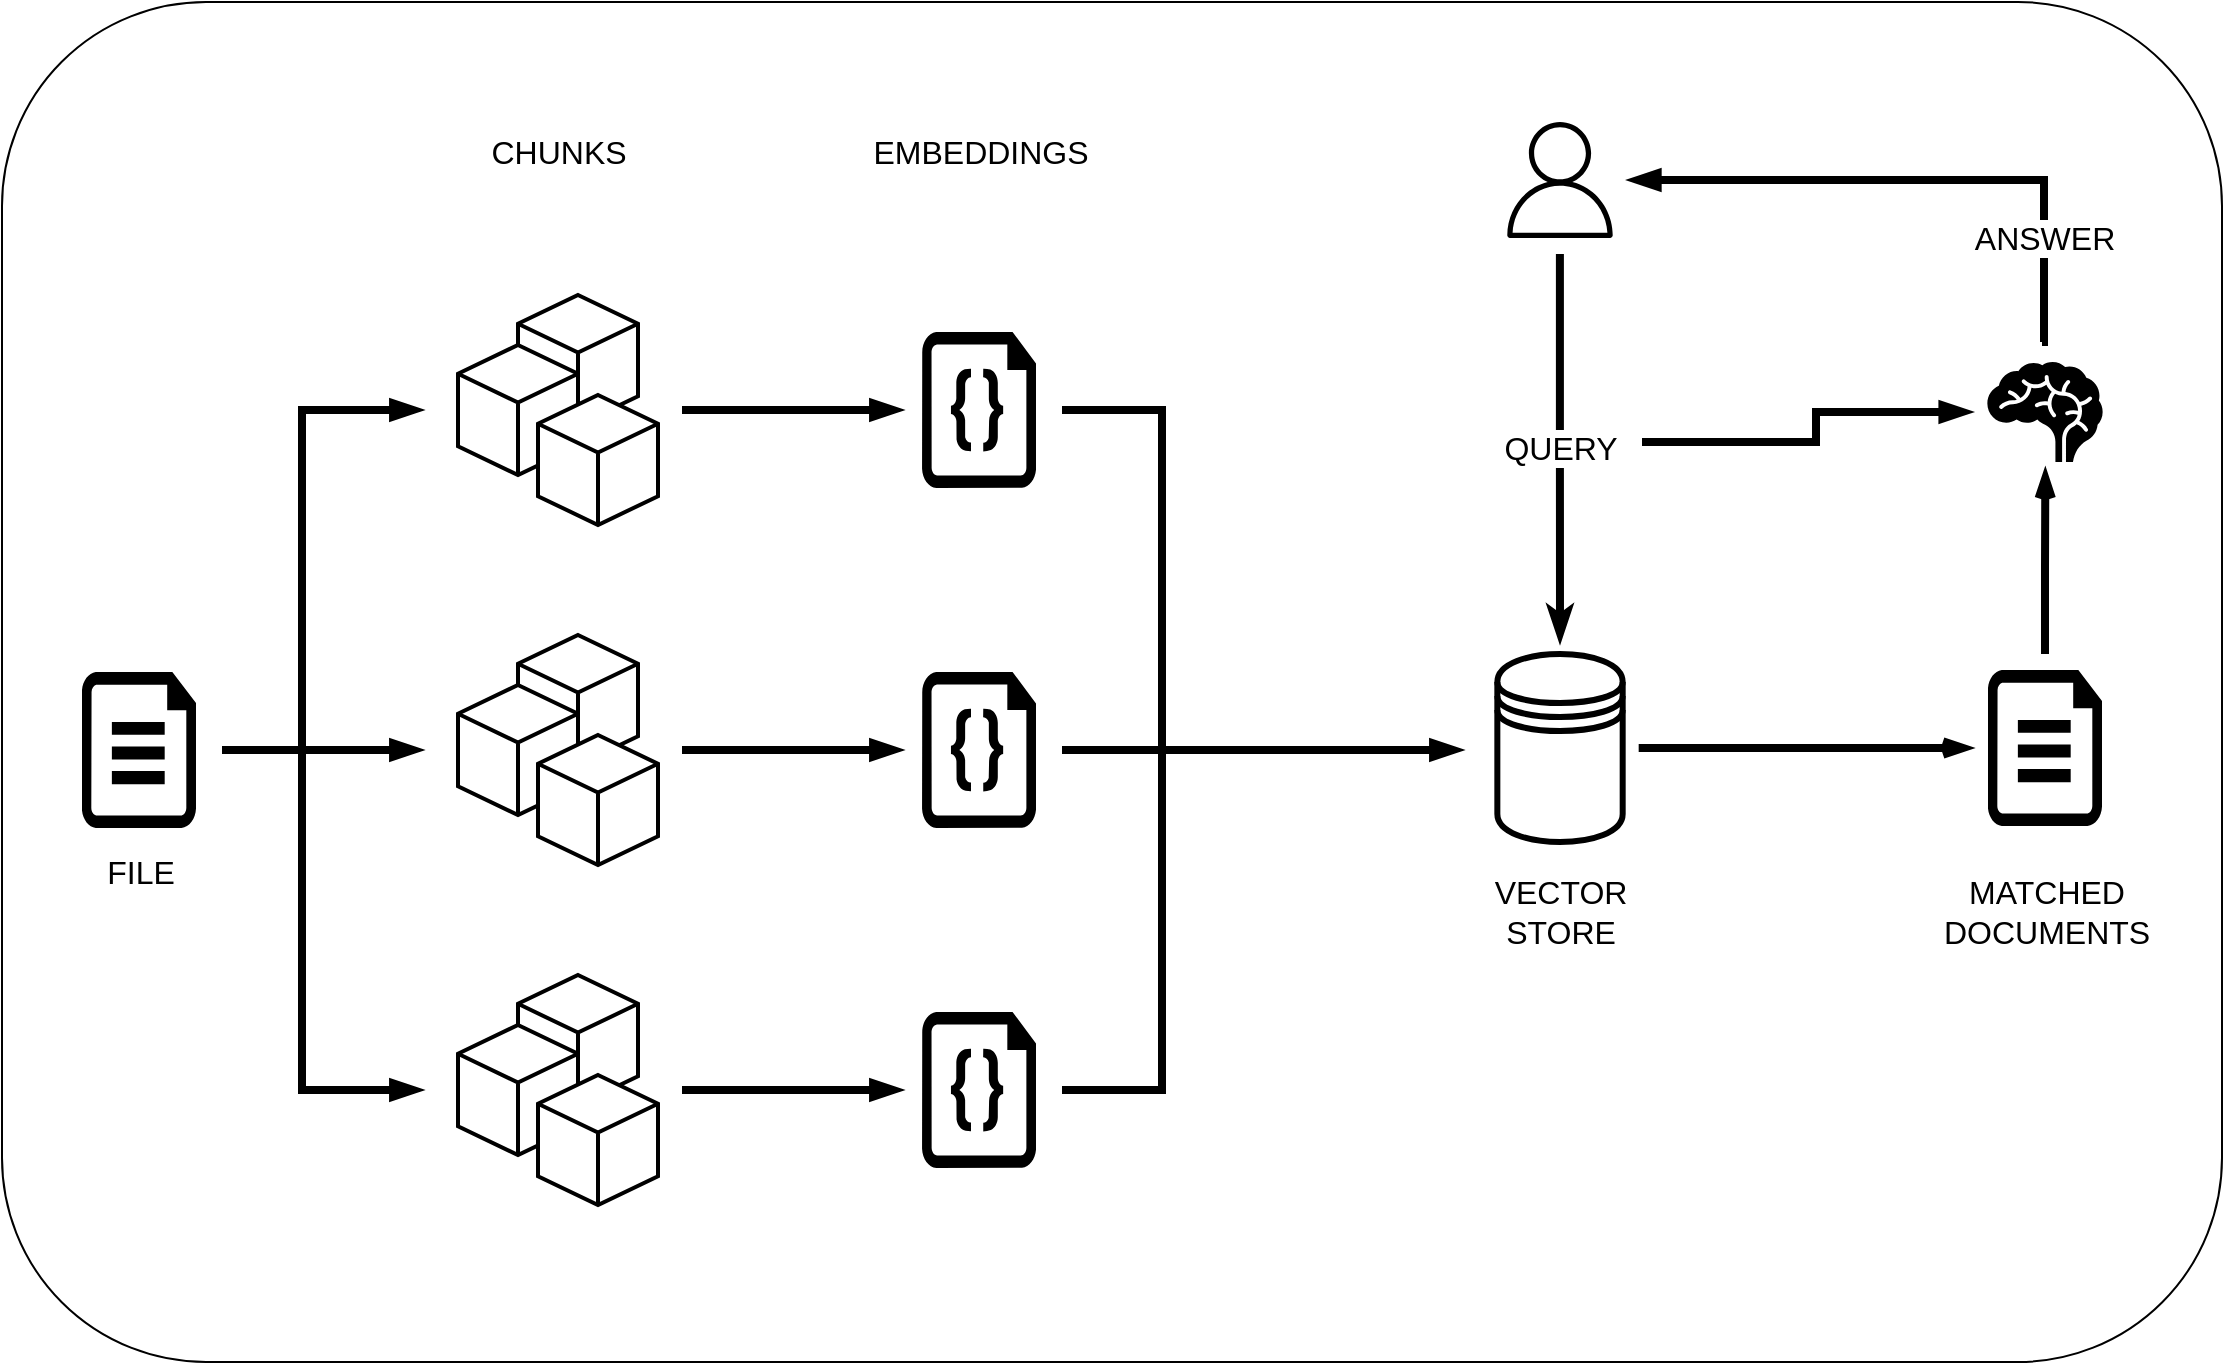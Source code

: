 <mxfile>
    <diagram name="Page-1" id="6xFprMEcJ63qp11P9tHP">
        <mxGraphModel dx="1926" dy="1268" grid="1" gridSize="10" guides="1" tooltips="1" connect="1" arrows="1" fold="1" page="1" pageScale="1" pageWidth="1169" pageHeight="827" math="0" shadow="0">
            <root>
                <mxCell id="0"/>
                <mxCell id="1" parent="0"/>
                <mxCell id="4" value="" style="rounded=1;whiteSpace=wrap;html=1;" vertex="1" parent="1">
                    <mxGeometry x="20" y="40" width="1110" height="680" as="geometry"/>
                </mxCell>
                <mxCell id="3" value="" style="group" parent="1" vertex="1" connectable="0">
                    <mxGeometry x="58.5" y="100" width="1048" height="541.5" as="geometry"/>
                </mxCell>
                <mxCell id="rU5KAvZZezqxSlQUQ96H-3" value="" style="verticalLabelPosition=bottom;html=1;verticalAlign=top;align=center;strokeColor=none;fillColor=#000000;shape=mxgraph.azure.cloud_services_configuration_file;pointerEvents=1;dashed=0;fontFamily=Helvetica;fontSize=12;fontColor=#232F3E;gradientColor=none;sketch=0;" parent="3" vertex="1">
                    <mxGeometry x="1.5" y="275" width="57" height="78" as="geometry"/>
                </mxCell>
                <mxCell id="rU5KAvZZezqxSlQUQ96H-16" value="" style="group;fillColor=none;" parent="3" vertex="1" connectable="0">
                    <mxGeometry x="189.5" y="86.5" width="100" height="455" as="geometry"/>
                </mxCell>
                <mxCell id="rU5KAvZZezqxSlQUQ96H-7" value="" style="group;fillColor=none;" parent="rU5KAvZZezqxSlQUQ96H-16" vertex="1" connectable="0">
                    <mxGeometry width="100" height="115" as="geometry"/>
                </mxCell>
                <mxCell id="rU5KAvZZezqxSlQUQ96H-5" value="" style="html=1;shape=mxgraph.basic.isocube;isoAngle=15;fillColor=default;strokeWidth=2;" parent="rU5KAvZZezqxSlQUQ96H-7" vertex="1">
                    <mxGeometry x="30" width="60" height="65" as="geometry"/>
                </mxCell>
                <mxCell id="rU5KAvZZezqxSlQUQ96H-4" value="" style="html=1;shape=mxgraph.basic.isocube;isoAngle=15;fillColor=default;strokeWidth=2;" parent="rU5KAvZZezqxSlQUQ96H-7" vertex="1">
                    <mxGeometry y="25" width="60" height="65" as="geometry"/>
                </mxCell>
                <mxCell id="rU5KAvZZezqxSlQUQ96H-6" value="" style="html=1;shape=mxgraph.basic.isocube;isoAngle=15;fillColor=default;strokeWidth=2;" parent="rU5KAvZZezqxSlQUQ96H-7" vertex="1">
                    <mxGeometry x="40" y="50" width="60" height="65" as="geometry"/>
                </mxCell>
                <mxCell id="rU5KAvZZezqxSlQUQ96H-8" value="" style="group;fillColor=none;" parent="rU5KAvZZezqxSlQUQ96H-16" vertex="1" connectable="0">
                    <mxGeometry y="170" width="100" height="115" as="geometry"/>
                </mxCell>
                <mxCell id="rU5KAvZZezqxSlQUQ96H-9" value="" style="html=1;shape=mxgraph.basic.isocube;isoAngle=15;fillColor=default;strokeWidth=2;" parent="rU5KAvZZezqxSlQUQ96H-8" vertex="1">
                    <mxGeometry x="30" width="60" height="65" as="geometry"/>
                </mxCell>
                <mxCell id="rU5KAvZZezqxSlQUQ96H-10" value="" style="html=1;shape=mxgraph.basic.isocube;isoAngle=15;fillColor=default;strokeWidth=2;" parent="rU5KAvZZezqxSlQUQ96H-8" vertex="1">
                    <mxGeometry y="25" width="60" height="65" as="geometry"/>
                </mxCell>
                <mxCell id="rU5KAvZZezqxSlQUQ96H-11" value="" style="html=1;shape=mxgraph.basic.isocube;isoAngle=15;fillColor=default;strokeWidth=2;" parent="rU5KAvZZezqxSlQUQ96H-8" vertex="1">
                    <mxGeometry x="40" y="50" width="60" height="65" as="geometry"/>
                </mxCell>
                <mxCell id="rU5KAvZZezqxSlQUQ96H-12" value="" style="group" parent="rU5KAvZZezqxSlQUQ96H-16" vertex="1" connectable="0">
                    <mxGeometry y="340" width="100" height="115" as="geometry"/>
                </mxCell>
                <mxCell id="rU5KAvZZezqxSlQUQ96H-13" value="" style="html=1;shape=mxgraph.basic.isocube;isoAngle=15;fillColor=default;strokeWidth=2;" parent="rU5KAvZZezqxSlQUQ96H-12" vertex="1">
                    <mxGeometry x="30" width="60" height="65" as="geometry"/>
                </mxCell>
                <mxCell id="rU5KAvZZezqxSlQUQ96H-14" value="" style="html=1;shape=mxgraph.basic.isocube;isoAngle=15;fillColor=default;strokeWidth=2;" parent="rU5KAvZZezqxSlQUQ96H-12" vertex="1">
                    <mxGeometry y="25" width="60" height="65" as="geometry"/>
                </mxCell>
                <mxCell id="rU5KAvZZezqxSlQUQ96H-15" value="" style="html=1;shape=mxgraph.basic.isocube;isoAngle=15;fillColor=default;strokeWidth=2;" parent="rU5KAvZZezqxSlQUQ96H-12" vertex="1">
                    <mxGeometry x="40" y="50" width="60" height="65" as="geometry"/>
                </mxCell>
                <mxCell id="rU5KAvZZezqxSlQUQ96H-22" value="" style="group" parent="3" vertex="1" connectable="0">
                    <mxGeometry x="421.5" y="105" width="57" height="418" as="geometry"/>
                </mxCell>
                <mxCell id="rU5KAvZZezqxSlQUQ96H-26" style="edgeStyle=orthogonalEdgeStyle;rounded=0;orthogonalLoop=1;jettySize=auto;html=1;startArrow=blockThin;startFill=1;endArrow=none;endFill=0;jumpSize=6;strokeWidth=4;" parent="rU5KAvZZezqxSlQUQ96H-22" edge="1">
                    <mxGeometry relative="1" as="geometry">
                        <mxPoint x="-120" y="39" as="targetPoint"/>
                        <mxPoint x="-10" y="39" as="sourcePoint"/>
                    </mxGeometry>
                </mxCell>
                <mxCell id="rU5KAvZZezqxSlQUQ96H-18" value="" style="verticalLabelPosition=bottom;html=1;verticalAlign=top;align=center;strokeColor=none;fillColor=#000000;shape=mxgraph.azure.code_file;pointerEvents=1;dashed=0;fontFamily=Helvetica;fontSize=12;fontColor=#232F3E;gradientColor=none;sketch=0;" parent="rU5KAvZZezqxSlQUQ96H-22" vertex="1">
                    <mxGeometry width="57" height="78" as="geometry"/>
                </mxCell>
                <mxCell id="rU5KAvZZezqxSlQUQ96H-27" style="edgeStyle=orthogonalEdgeStyle;rounded=0;orthogonalLoop=1;jettySize=auto;html=1;startArrow=blockThin;startFill=1;endArrow=none;endFill=0;jumpSize=6;strokeWidth=4;" parent="rU5KAvZZezqxSlQUQ96H-22" edge="1">
                    <mxGeometry relative="1" as="geometry">
                        <mxPoint x="-120" y="209" as="targetPoint"/>
                        <mxPoint x="-10" y="209" as="sourcePoint"/>
                    </mxGeometry>
                </mxCell>
                <mxCell id="rU5KAvZZezqxSlQUQ96H-34" style="edgeStyle=orthogonalEdgeStyle;rounded=0;orthogonalLoop=1;jettySize=auto;html=1;strokeWidth=4;endArrow=none;endFill=0;" parent="rU5KAvZZezqxSlQUQ96H-22" edge="1">
                    <mxGeometry relative="1" as="geometry">
                        <mxPoint x="170" y="209" as="targetPoint"/>
                        <mxPoint x="70" y="209" as="sourcePoint"/>
                    </mxGeometry>
                </mxCell>
                <mxCell id="rU5KAvZZezqxSlQUQ96H-19" value="" style="verticalLabelPosition=bottom;html=1;verticalAlign=top;align=center;strokeColor=none;fillColor=#000000;shape=mxgraph.azure.code_file;pointerEvents=1;dashed=0;fontFamily=Helvetica;fontSize=12;fontColor=#232F3E;gradientColor=none;sketch=0;" parent="rU5KAvZZezqxSlQUQ96H-22" vertex="1">
                    <mxGeometry y="170" width="57" height="78" as="geometry"/>
                </mxCell>
                <mxCell id="rU5KAvZZezqxSlQUQ96H-28" style="edgeStyle=orthogonalEdgeStyle;rounded=0;orthogonalLoop=1;jettySize=auto;html=1;startArrow=blockThin;startFill=1;endArrow=none;endFill=0;jumpSize=6;strokeWidth=4;" parent="rU5KAvZZezqxSlQUQ96H-22" edge="1">
                    <mxGeometry relative="1" as="geometry">
                        <mxPoint x="-120" y="379" as="targetPoint"/>
                        <mxPoint x="-10" y="379" as="sourcePoint"/>
                    </mxGeometry>
                </mxCell>
                <mxCell id="rU5KAvZZezqxSlQUQ96H-20" value="" style="verticalLabelPosition=bottom;html=1;verticalAlign=top;align=center;strokeColor=none;fillColor=#000000;shape=mxgraph.azure.code_file;pointerEvents=1;dashed=0;fontFamily=Helvetica;fontSize=12;fontColor=#232F3E;gradientColor=none;sketch=0;" parent="rU5KAvZZezqxSlQUQ96H-22" vertex="1">
                    <mxGeometry y="340" width="57" height="78" as="geometry"/>
                </mxCell>
                <mxCell id="rU5KAvZZezqxSlQUQ96H-23" style="edgeStyle=orthogonalEdgeStyle;rounded=0;orthogonalLoop=1;jettySize=auto;html=1;strokeWidth=4;endArrow=blockThin;endFill=1;" parent="3" edge="1">
                    <mxGeometry relative="1" as="geometry">
                        <mxPoint x="71.5" y="314" as="sourcePoint"/>
                        <mxPoint x="171.5" y="144" as="targetPoint"/>
                        <Array as="points">
                            <mxPoint x="111.5" y="314"/>
                            <mxPoint x="111.5" y="144"/>
                        </Array>
                    </mxGeometry>
                </mxCell>
                <mxCell id="rU5KAvZZezqxSlQUQ96H-24" style="edgeStyle=orthogonalEdgeStyle;rounded=0;orthogonalLoop=1;jettySize=auto;html=1;strokeWidth=4;endArrow=blockThin;endFill=1;" parent="3" edge="1">
                    <mxGeometry relative="1" as="geometry">
                        <mxPoint x="71.5" y="314" as="sourcePoint"/>
                        <mxPoint x="171.5" y="314" as="targetPoint"/>
                    </mxGeometry>
                </mxCell>
                <mxCell id="rU5KAvZZezqxSlQUQ96H-25" style="edgeStyle=orthogonalEdgeStyle;rounded=0;orthogonalLoop=1;jettySize=auto;html=1;strokeWidth=4;endArrow=blockThin;endFill=1;" parent="3" edge="1">
                    <mxGeometry relative="1" as="geometry">
                        <mxPoint x="71.5" y="314" as="sourcePoint"/>
                        <mxPoint x="171.5" y="484" as="targetPoint"/>
                        <Array as="points">
                            <mxPoint x="111.5" y="314"/>
                            <mxPoint x="111.5" y="484"/>
                        </Array>
                    </mxGeometry>
                </mxCell>
                <mxCell id="rU5KAvZZezqxSlQUQ96H-29" value="FILE" style="text;html=1;align=center;verticalAlign=middle;resizable=0;points=[];autosize=1;strokeColor=none;fillColor=none;fontSize=16;" parent="3" vertex="1">
                    <mxGeometry y="360" width="60" height="30" as="geometry"/>
                </mxCell>
                <mxCell id="rU5KAvZZezqxSlQUQ96H-30" value="CHUNKS" style="text;html=1;align=center;verticalAlign=middle;resizable=0;points=[];autosize=1;strokeColor=none;fillColor=none;fontSize=16;" parent="3" vertex="1">
                    <mxGeometry x="194.5" width="90" height="30" as="geometry"/>
                </mxCell>
                <mxCell id="rU5KAvZZezqxSlQUQ96H-31" value="EMBEDDINGS" style="text;html=1;align=center;verticalAlign=middle;resizable=0;points=[];autosize=1;strokeColor=none;fillColor=none;fontSize=16;" parent="3" vertex="1">
                    <mxGeometry x="385" width="130" height="30" as="geometry"/>
                </mxCell>
                <mxCell id="rU5KAvZZezqxSlQUQ96H-32" value="" style="shape=datastore;whiteSpace=wrap;html=1;fillColor=none;strokeColor=#000000;strokeWidth=3;" parent="3" vertex="1">
                    <mxGeometry x="709.17" y="266" width="62.67" height="94" as="geometry"/>
                </mxCell>
                <mxCell id="rU5KAvZZezqxSlQUQ96H-33" style="edgeStyle=orthogonalEdgeStyle;rounded=0;orthogonalLoop=1;jettySize=auto;html=1;strokeWidth=4;endArrow=none;endFill=0;" parent="3" edge="1">
                    <mxGeometry relative="1" as="geometry">
                        <mxPoint x="491.5" y="144" as="sourcePoint"/>
                        <mxPoint x="591.5" y="314" as="targetPoint"/>
                        <Array as="points">
                            <mxPoint x="541.5" y="144"/>
                            <mxPoint x="541.5" y="314"/>
                        </Array>
                    </mxGeometry>
                </mxCell>
                <mxCell id="rU5KAvZZezqxSlQUQ96H-35" style="edgeStyle=orthogonalEdgeStyle;rounded=0;orthogonalLoop=1;jettySize=auto;html=1;strokeWidth=4;endArrow=blockThin;endFill=1;" parent="3" edge="1">
                    <mxGeometry relative="1" as="geometry">
                        <mxPoint x="491.5" y="484" as="sourcePoint"/>
                        <mxPoint x="691.5" y="314" as="targetPoint"/>
                        <Array as="points">
                            <mxPoint x="541.5" y="484"/>
                            <mxPoint x="541.5" y="314"/>
                        </Array>
                    </mxGeometry>
                </mxCell>
                <mxCell id="rU5KAvZZezqxSlQUQ96H-37" value="VECTOR &lt;br&gt;STORE" style="text;html=1;align=center;verticalAlign=middle;resizable=0;points=[];autosize=1;strokeColor=none;fillColor=none;fontSize=16;" parent="3" vertex="1">
                    <mxGeometry x="695.51" y="370" width="90" height="50" as="geometry"/>
                </mxCell>
                <mxCell id="rU5KAvZZezqxSlQUQ96H-63" value="&lt;font style=&quot;font-size: 16px;&quot;&gt;QUERY&lt;/font&gt;" style="edgeStyle=orthogonalEdgeStyle;rounded=0;orthogonalLoop=1;jettySize=auto;html=1;fontFamily=Helvetica;fontSize=11;fontColor=default;startArrow=none;startFill=0;endArrow=classicThin;endFill=1;targetPerimeterSpacing=0;strokeWidth=4;startSize=6;jumpSize=11;sourcePerimeterSpacing=8;" parent="3" source="rU5KAvZZezqxSlQUQ96H-38" edge="1">
                    <mxGeometry relative="1" as="geometry">
                        <mxPoint x="740.5" y="260" as="targetPoint"/>
                    </mxGeometry>
                </mxCell>
                <mxCell id="rU5KAvZZezqxSlQUQ96H-38" value="" style="sketch=0;outlineConnect=0;fontColor=#232F3E;gradientColor=none;fillColor=#000000;strokeColor=none;dashed=0;verticalLabelPosition=bottom;verticalAlign=top;align=center;html=1;fontSize=12;fontStyle=0;aspect=fixed;pointerEvents=1;shape=mxgraph.aws4.user;" parent="3" vertex="1">
                    <mxGeometry x="711.5" width="58" height="58" as="geometry"/>
                </mxCell>
                <mxCell id="rU5KAvZZezqxSlQUQ96H-74" style="edgeStyle=orthogonalEdgeStyle;rounded=0;orthogonalLoop=1;jettySize=auto;html=1;fontFamily=Helvetica;fontSize=11;fontColor=default;startArrow=blockThin;startFill=1;endArrow=none;endFill=0;strokeWidth=4;targetPerimeterSpacing=8;sourcePerimeterSpacing=8;" parent="3" source="rU5KAvZZezqxSlQUQ96H-66" edge="1">
                    <mxGeometry relative="1" as="geometry">
                        <mxPoint x="781.5" y="160" as="targetPoint"/>
                        <Array as="points">
                            <mxPoint x="868.5" y="145"/>
                            <mxPoint x="868.5" y="160"/>
                            <mxPoint x="781.5" y="160"/>
                        </Array>
                    </mxGeometry>
                </mxCell>
                <mxCell id="rU5KAvZZezqxSlQUQ96H-66" value="" style="shape=mxgraph.signs.healthcare.brain;html=1;pointerEvents=1;fillColor=#000000;strokeColor=none;verticalLabelPosition=bottom;verticalAlign=top;align=center;rounded=0;labelBackgroundColor=default;strokeWidth=4;fontFamily=Helvetica;fontSize=11;fontColor=default;startArrow=blockThin;startFill=1;endArrow=none;endFill=0;" parent="3" vertex="1">
                    <mxGeometry x="954.175" y="120" width="57.65" height="50" as="geometry"/>
                </mxCell>
                <mxCell id="rU5KAvZZezqxSlQUQ96H-69" value="" style="verticalLabelPosition=bottom;html=1;verticalAlign=top;align=center;strokeColor=none;fillColor=#000000;shape=mxgraph.azure.cloud_services_configuration_file;pointerEvents=1;dashed=0;fontFamily=Helvetica;fontSize=12;fontColor=#232F3E;startFill=1;endFill=0;strokeWidth=4;gradientColor=none;sketch=0;" parent="3" vertex="1">
                    <mxGeometry x="954.5" y="274" width="57" height="78" as="geometry"/>
                </mxCell>
                <mxCell id="rU5KAvZZezqxSlQUQ96H-72" value="MATCHED &lt;br&gt;DOCUMENTS" style="text;html=1;align=center;verticalAlign=middle;resizable=0;points=[];autosize=1;strokeColor=none;fillColor=none;fontSize=16;" parent="3" vertex="1">
                    <mxGeometry x="918" y="370" width="130" height="50" as="geometry"/>
                </mxCell>
                <mxCell id="rU5KAvZZezqxSlQUQ96H-71" style="edgeStyle=orthogonalEdgeStyle;rounded=0;orthogonalLoop=1;jettySize=auto;html=1;fontFamily=Helvetica;fontSize=11;fontColor=default;startArrow=none;startFill=0;endArrow=openThin;endFill=0;strokeWidth=4;sourcePerimeterSpacing=8;targetPerimeterSpacing=8;" parent="3" source="rU5KAvZZezqxSlQUQ96H-32" target="rU5KAvZZezqxSlQUQ96H-69" edge="1">
                    <mxGeometry relative="1" as="geometry"/>
                </mxCell>
                <mxCell id="rU5KAvZZezqxSlQUQ96H-73" style="edgeStyle=orthogonalEdgeStyle;rounded=0;orthogonalLoop=1;jettySize=auto;html=1;entryX=0.503;entryY=1.073;entryDx=0;entryDy=0;entryPerimeter=0;fontFamily=Helvetica;fontSize=11;fontColor=default;startArrow=none;startFill=0;endArrow=openThin;endFill=0;strokeWidth=4;sourcePerimeterSpacing=8;targetPerimeterSpacing=8;" parent="3" source="rU5KAvZZezqxSlQUQ96H-69" target="rU5KAvZZezqxSlQUQ96H-66" edge="1">
                    <mxGeometry relative="1" as="geometry"/>
                </mxCell>
                <mxCell id="rU5KAvZZezqxSlQUQ96H-76" style="edgeStyle=orthogonalEdgeStyle;rounded=0;orthogonalLoop=1;jettySize=auto;html=1;fontFamily=Helvetica;fontSize=11;fontColor=default;startArrow=blockThin;startFill=1;endArrow=none;endFill=0;strokeWidth=4;sourcePerimeterSpacing=8;targetPerimeterSpacing=8;" parent="3" source="rU5KAvZZezqxSlQUQ96H-38" edge="1">
                    <mxGeometry relative="1" as="geometry">
                        <mxPoint x="981.5" y="110" as="targetPoint"/>
                        <Array as="points">
                            <mxPoint x="982.5" y="29"/>
                            <mxPoint x="982.5" y="110"/>
                        </Array>
                    </mxGeometry>
                </mxCell>
                <mxCell id="rU5KAvZZezqxSlQUQ96H-77" value="ANSWER" style="edgeLabel;html=1;align=center;verticalAlign=middle;resizable=0;points=[];fontSize=16;fontFamily=Helvetica;fontColor=default;spacingLeft=3;spacingRight=3;spacing=4;spacingTop=0; padding=1;" parent="rU5KAvZZezqxSlQUQ96H-76" vertex="1" connectable="0">
                    <mxGeometry x="-0.029" relative="1" as="geometry">
                        <mxPoint x="67" y="29" as="offset"/>
                    </mxGeometry>
                </mxCell>
            </root>
        </mxGraphModel>
    </diagram>
</mxfile>